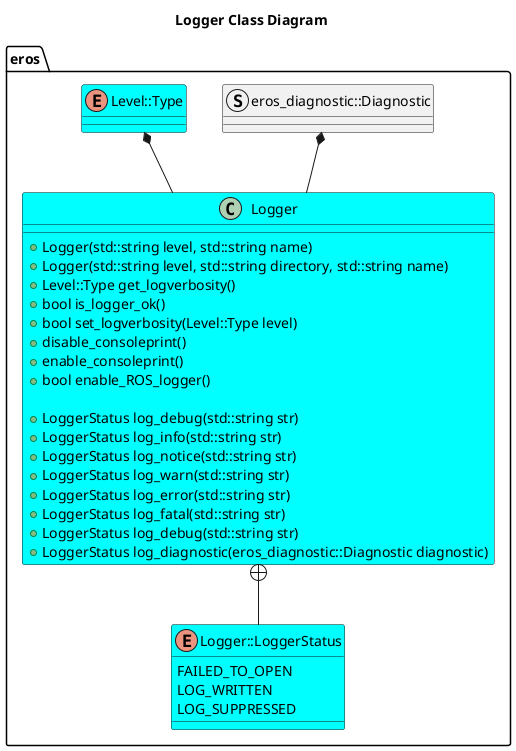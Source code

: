 @startuml
title Logger Class Diagram
package eros {
enum Logger::LoggerStatus

struct eros_diagnostic::Diagnostic
class Logger #Cyan {
    +Logger(std::string level, std::string name)
    +Logger(std::string level, std::string directory, std::string name)
    +Level::Type get_logverbosity()
    +bool is_logger_ok()
    +bool set_logverbosity(Level::Type level)
    +disable_consoleprint()
    +enable_consoleprint()
    +bool enable_ROS_logger()

    +LoggerStatus log_debug(std::string str)
    +LoggerStatus log_info(std::string str)
    +LoggerStatus log_notice(std::string str)
    +LoggerStatus log_warn(std::string str)
    +LoggerStatus log_error(std::string str)
    +LoggerStatus log_fatal(std::string str)
    +LoggerStatus log_debug(std::string str)
    +LoggerStatus log_diagnostic(eros_diagnostic::Diagnostic diagnostic)   

}
enum Level::Type #Cyan
enum Logger::LoggerStatus #Cyan {
    FAILED_TO_OPEN
    LOG_WRITTEN
    LOG_SUPPRESSED
}
Logger +-- Logger::LoggerStatus
Level::Type *-- Logger
eros_diagnostic::Diagnostic *-- Logger
}
@enduml